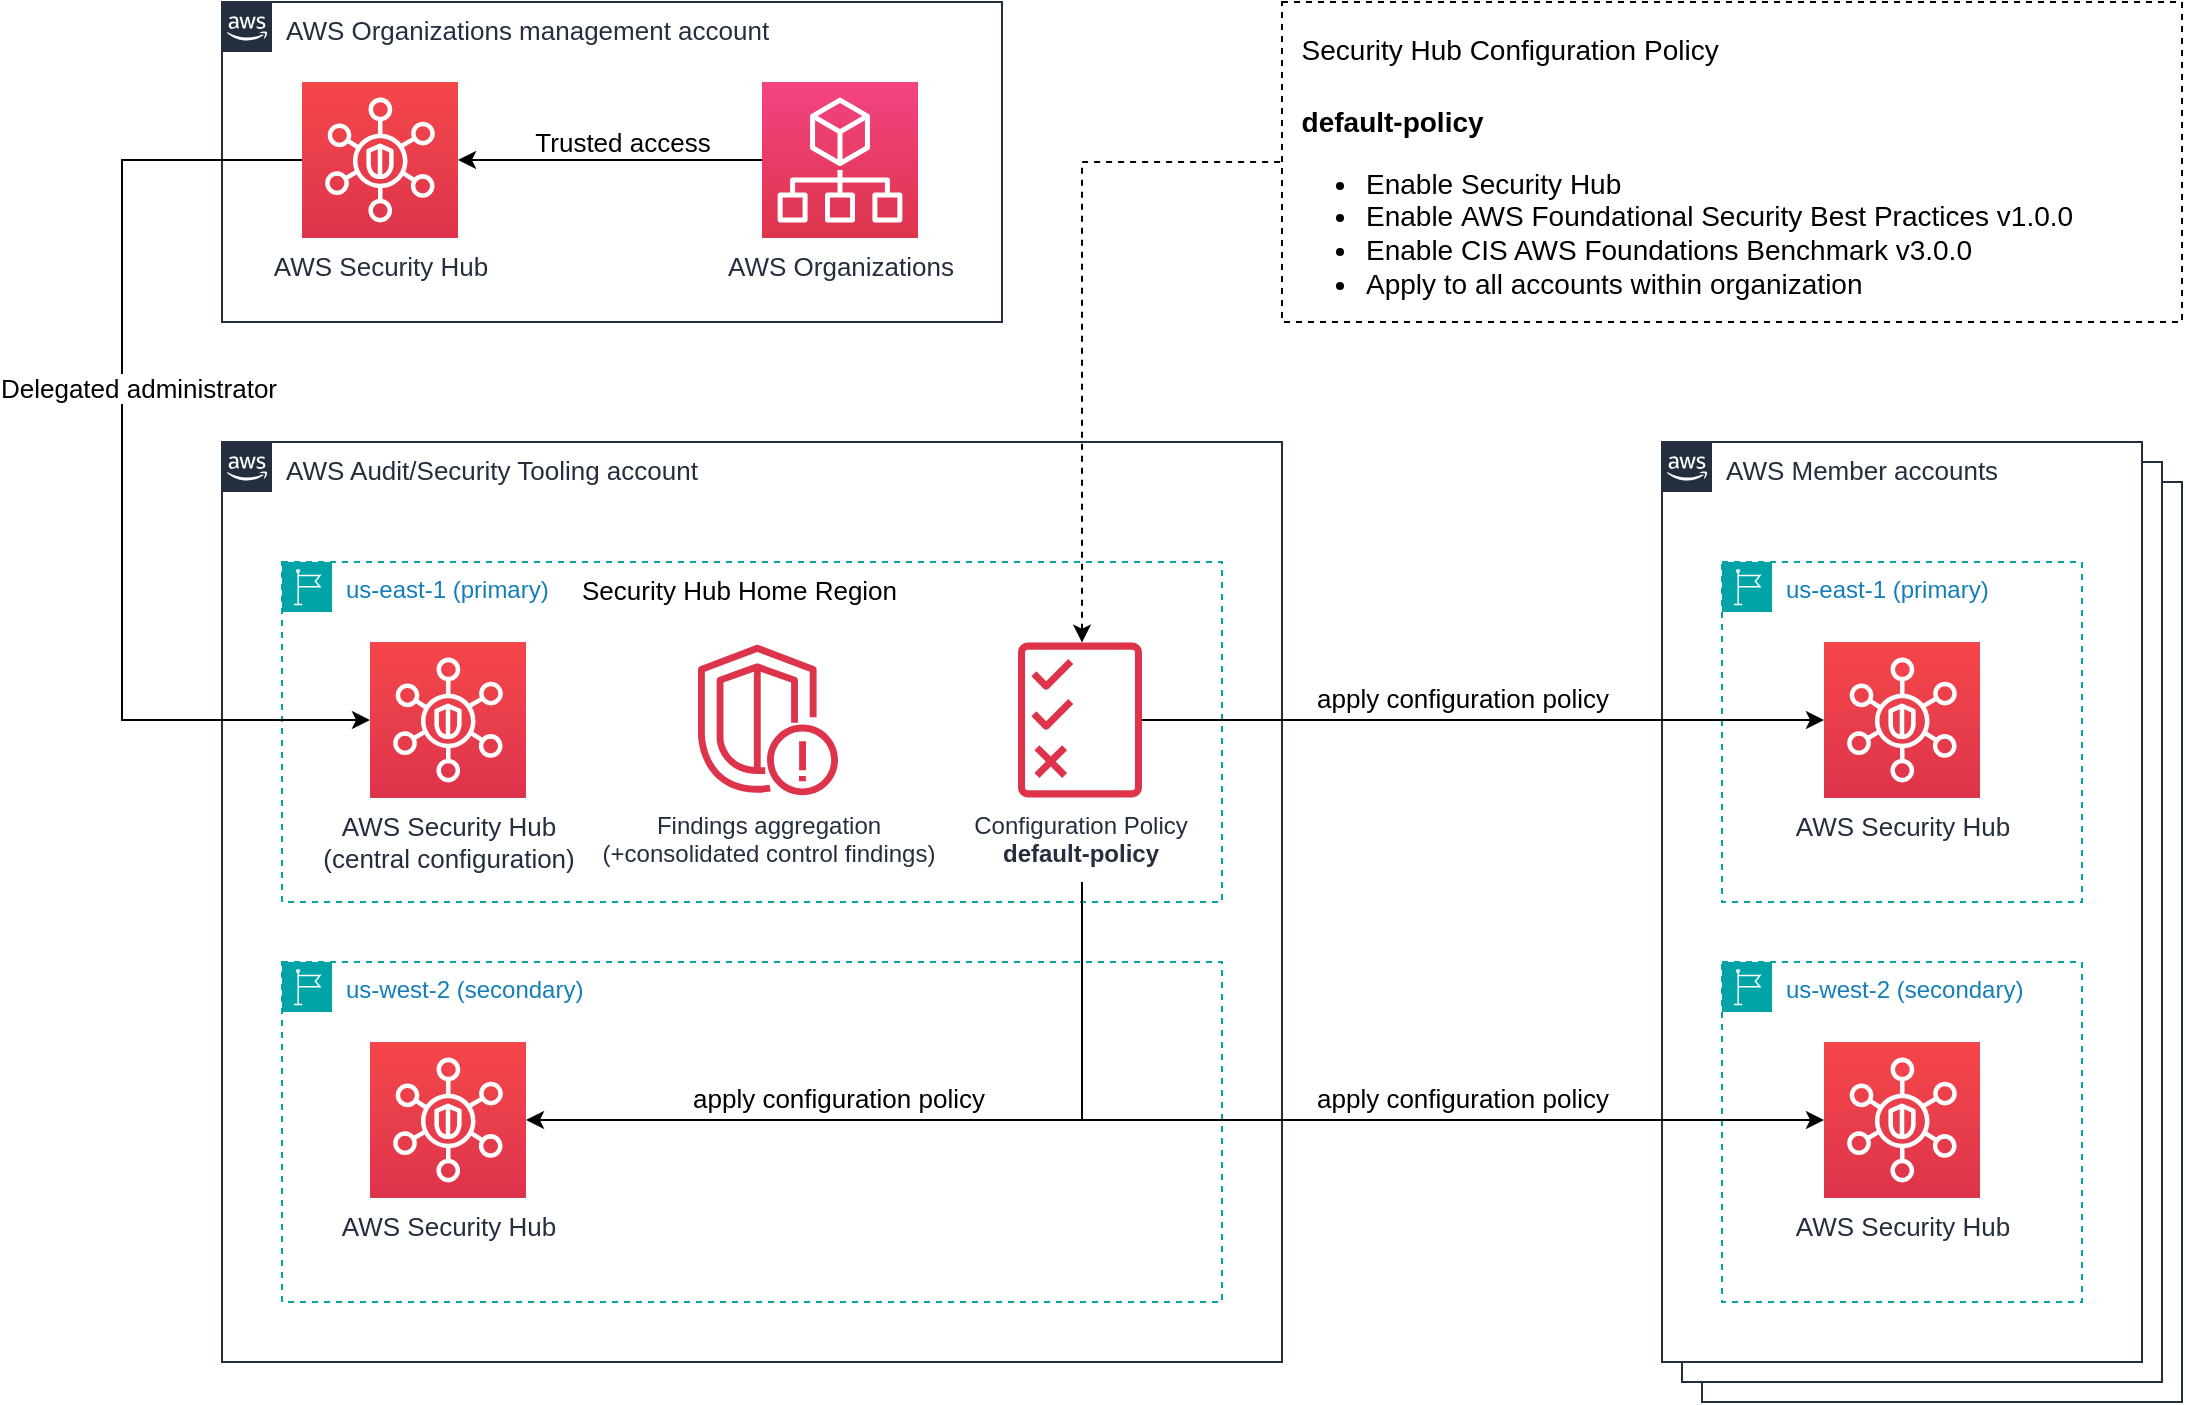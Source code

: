 <mxfile version="24.2.5" type="device" pages="2">
  <diagram id="LlY3X-8SaOBALtwKq8lR" name="sec-hub">
    <mxGraphModel dx="2474" dy="2414" grid="0" gridSize="10" guides="1" tooltips="1" connect="1" arrows="1" fold="1" page="0" pageScale="1" pageWidth="1169" pageHeight="827" math="0" shadow="0">
      <root>
        <mxCell id="0" />
        <mxCell id="1" parent="0" />
        <mxCell id="cTMbmgDhwHy9t4lEz9F--33" value="AWS Member accounts" style="points=[[0,0],[0.25,0],[0.5,0],[0.75,0],[1,0],[1,0.25],[1,0.5],[1,0.75],[1,1],[0.75,1],[0.5,1],[0.25,1],[0,1],[0,0.75],[0,0.5],[0,0.25]];outlineConnect=0;gradientColor=none;html=1;whiteSpace=wrap;fontSize=13;fontStyle=0;container=1;pointerEvents=0;collapsible=0;recursiveResize=0;shape=mxgraph.aws4.group;grIcon=mxgraph.aws4.group_aws_cloud_alt;strokeColor=#232F3E;fillColor=default;verticalAlign=top;align=left;spacingLeft=30;fontColor=#232F3E;dashed=0;" vertex="1" parent="1">
          <mxGeometry x="460" y="-710" width="240" height="460" as="geometry" />
        </mxCell>
        <mxCell id="cTMbmgDhwHy9t4lEz9F--28" value="AWS Member accounts" style="points=[[0,0],[0.25,0],[0.5,0],[0.75,0],[1,0],[1,0.25],[1,0.5],[1,0.75],[1,1],[0.75,1],[0.5,1],[0.25,1],[0,1],[0,0.75],[0,0.5],[0,0.25]];outlineConnect=0;gradientColor=none;html=1;whiteSpace=wrap;fontSize=13;fontStyle=0;container=1;pointerEvents=0;collapsible=0;recursiveResize=0;shape=mxgraph.aws4.group;grIcon=mxgraph.aws4.group_aws_cloud_alt;strokeColor=#232F3E;fillColor=default;verticalAlign=top;align=left;spacingLeft=30;fontColor=#232F3E;dashed=0;" vertex="1" parent="1">
          <mxGeometry x="450" y="-720" width="240" height="460" as="geometry" />
        </mxCell>
        <mxCell id="-WXCtavmyhk7zNRrf2_1-4" value="AWS Audit/Security Tooling&amp;nbsp;account" style="points=[[0,0],[0.25,0],[0.5,0],[0.75,0],[1,0],[1,0.25],[1,0.5],[1,0.75],[1,1],[0.75,1],[0.5,1],[0.25,1],[0,1],[0,0.75],[0,0.5],[0,0.25]];outlineConnect=0;gradientColor=none;html=1;whiteSpace=wrap;fontSize=13;fontStyle=0;container=1;pointerEvents=0;collapsible=0;recursiveResize=0;shape=mxgraph.aws4.group;grIcon=mxgraph.aws4.group_aws_cloud_alt;strokeColor=#232F3E;fillColor=default;verticalAlign=top;align=left;spacingLeft=30;fontColor=#232F3E;dashed=0;" parent="1" vertex="1">
          <mxGeometry x="-280" y="-730" width="530" height="460" as="geometry" />
        </mxCell>
        <mxCell id="cTMbmgDhwHy9t4lEz9F--1" value="us-east-1 (primary)" style="points=[[0,0],[0.25,0],[0.5,0],[0.75,0],[1,0],[1,0.25],[1,0.5],[1,0.75],[1,1],[0.75,1],[0.5,1],[0.25,1],[0,1],[0,0.75],[0,0.5],[0,0.25]];outlineConnect=0;gradientColor=none;html=1;whiteSpace=wrap;fontSize=12;fontStyle=0;container=1;pointerEvents=0;collapsible=0;recursiveResize=0;shape=mxgraph.aws4.group;grIcon=mxgraph.aws4.group_region;strokeColor=#00A4A6;fillColor=none;verticalAlign=top;align=left;spacingLeft=30;fontColor=#147EBA;dashed=1;" vertex="1" parent="-WXCtavmyhk7zNRrf2_1-4">
          <mxGeometry x="30" y="60" width="470" height="170" as="geometry" />
        </mxCell>
        <mxCell id="cTMbmgDhwHy9t4lEz9F--40" value="&lt;span style=&quot;color: rgb(0, 0, 0); font-family: Helvetica; font-size: 13px; font-style: normal; font-variant-ligatures: normal; font-variant-caps: normal; font-weight: 400; letter-spacing: normal; orphans: 2; text-align: center; text-indent: 0px; text-transform: none; widows: 2; word-spacing: 0px; -webkit-text-stroke-width: 0px; white-space: nowrap; background-color: rgb(255, 255, 255); text-decoration-thickness: initial; text-decoration-style: initial; text-decoration-color: initial; display: inline !important; float: none;&quot;&gt;Security Hub Home Region&lt;/span&gt;" style="text;whiteSpace=wrap;html=1;" vertex="1" parent="cTMbmgDhwHy9t4lEz9F--1">
          <mxGeometry x="148" width="170" height="30" as="geometry" />
        </mxCell>
        <mxCell id="cTMbmgDhwHy9t4lEz9F--7" value="us-west-2 (secondary)" style="points=[[0,0],[0.25,0],[0.5,0],[0.75,0],[1,0],[1,0.25],[1,0.5],[1,0.75],[1,1],[0.75,1],[0.5,1],[0.25,1],[0,1],[0,0.75],[0,0.5],[0,0.25]];outlineConnect=0;gradientColor=none;html=1;whiteSpace=wrap;fontSize=12;fontStyle=0;container=1;pointerEvents=0;collapsible=0;recursiveResize=0;shape=mxgraph.aws4.group;grIcon=mxgraph.aws4.group_region;strokeColor=#00A4A6;fillColor=none;verticalAlign=top;align=left;spacingLeft=30;fontColor=#147EBA;dashed=1;" vertex="1" parent="-WXCtavmyhk7zNRrf2_1-4">
          <mxGeometry x="30" y="260" width="470" height="170" as="geometry" />
        </mxCell>
        <mxCell id="V5EmMQPSxyTTP-92rdfv-1" value="AWS Organizations management account" style="points=[[0,0],[0.25,0],[0.5,0],[0.75,0],[1,0],[1,0.25],[1,0.5],[1,0.75],[1,1],[0.75,1],[0.5,1],[0.25,1],[0,1],[0,0.75],[0,0.5],[0,0.25]];outlineConnect=0;gradientColor=none;html=1;whiteSpace=wrap;fontSize=13;fontStyle=0;container=0;pointerEvents=0;collapsible=0;recursiveResize=0;shape=mxgraph.aws4.group;grIcon=mxgraph.aws4.group_aws_cloud_alt;strokeColor=#232F3E;fillColor=default;verticalAlign=top;align=left;spacingLeft=30;fontColor=#232F3E;dashed=0;" parent="1" vertex="1">
          <mxGeometry x="-280" y="-950" width="390" height="160" as="geometry" />
        </mxCell>
        <mxCell id="cTMbmgDhwHy9t4lEz9F--20" value="AWS Member accounts" style="points=[[0,0],[0.25,0],[0.5,0],[0.75,0],[1,0],[1,0.25],[1,0.5],[1,0.75],[1,1],[0.75,1],[0.5,1],[0.25,1],[0,1],[0,0.75],[0,0.5],[0,0.25]];outlineConnect=0;gradientColor=none;html=1;whiteSpace=wrap;fontSize=13;fontStyle=0;container=1;pointerEvents=0;collapsible=0;recursiveResize=0;shape=mxgraph.aws4.group;grIcon=mxgraph.aws4.group_aws_cloud_alt;strokeColor=#232F3E;fillColor=default;verticalAlign=top;align=left;spacingLeft=30;fontColor=#232F3E;dashed=0;" vertex="1" parent="1">
          <mxGeometry x="440" y="-730" width="240" height="460" as="geometry" />
        </mxCell>
        <mxCell id="cTMbmgDhwHy9t4lEz9F--21" value="us-east-1 (primary)" style="points=[[0,0],[0.25,0],[0.5,0],[0.75,0],[1,0],[1,0.25],[1,0.5],[1,0.75],[1,1],[0.75,1],[0.5,1],[0.25,1],[0,1],[0,0.75],[0,0.5],[0,0.25]];outlineConnect=0;gradientColor=none;html=1;whiteSpace=wrap;fontSize=12;fontStyle=0;container=1;pointerEvents=0;collapsible=0;recursiveResize=0;shape=mxgraph.aws4.group;grIcon=mxgraph.aws4.group_region;strokeColor=#00A4A6;fillColor=none;verticalAlign=top;align=left;spacingLeft=30;fontColor=#147EBA;dashed=1;" vertex="1" parent="cTMbmgDhwHy9t4lEz9F--20">
          <mxGeometry x="30" y="60" width="180" height="170" as="geometry" />
        </mxCell>
        <mxCell id="cTMbmgDhwHy9t4lEz9F--22" value="&lt;span style=&quot;border-color: var(--border-color); font-size: 13px;&quot;&gt;AWS Security Hub&lt;/span&gt;" style="outlineConnect=0;fontColor=#232F3E;gradientColor=#F54749;gradientDirection=north;fillColor=#DD344C;strokeColor=#ffffff;dashed=0;verticalLabelPosition=bottom;verticalAlign=top;align=center;html=1;fontSize=12;fontStyle=0;aspect=fixed;shape=mxgraph.aws4.resourceIcon;resIcon=mxgraph.aws4.security_hub;sketch=0;points=[[0,0,0],[0.25,0,0],[0.5,0,0],[0.75,0,0],[1,0,0],[0,1,0],[0.25,1,0],[0.5,1,0],[0.75,1,0],[1,1,0],[0,0.25,0],[0,0.5,0],[0,0.75,0],[1,0.25,0],[1,0.5,0],[1,0.75,0]];" vertex="1" parent="cTMbmgDhwHy9t4lEz9F--21">
          <mxGeometry x="51" y="40" width="78" height="78" as="geometry" />
        </mxCell>
        <mxCell id="cTMbmgDhwHy9t4lEz9F--25" value="us-west-2 (secondary)" style="points=[[0,0],[0.25,0],[0.5,0],[0.75,0],[1,0],[1,0.25],[1,0.5],[1,0.75],[1,1],[0.75,1],[0.5,1],[0.25,1],[0,1],[0,0.75],[0,0.5],[0,0.25]];outlineConnect=0;gradientColor=none;html=1;whiteSpace=wrap;fontSize=12;fontStyle=0;container=1;pointerEvents=0;collapsible=0;recursiveResize=0;shape=mxgraph.aws4.group;grIcon=mxgraph.aws4.group_region;strokeColor=#00A4A6;fillColor=none;verticalAlign=top;align=left;spacingLeft=30;fontColor=#147EBA;dashed=1;" vertex="1" parent="cTMbmgDhwHy9t4lEz9F--20">
          <mxGeometry x="30" y="260" width="180" height="170" as="geometry" />
        </mxCell>
        <mxCell id="cTMbmgDhwHy9t4lEz9F--26" value="&lt;span style=&quot;border-color: var(--border-color); font-size: 13px;&quot;&gt;AWS Security Hub&lt;/span&gt;" style="outlineConnect=0;fontColor=#232F3E;gradientColor=#F54749;gradientDirection=north;fillColor=#DD344C;strokeColor=#ffffff;dashed=0;verticalLabelPosition=bottom;verticalAlign=top;align=center;html=1;fontSize=12;fontStyle=0;aspect=fixed;shape=mxgraph.aws4.resourceIcon;resIcon=mxgraph.aws4.security_hub;sketch=0;points=[[0,0,0],[0.25,0,0],[0.5,0,0],[0.75,0,0],[1,0,0],[0,1,0],[0.25,1,0],[0.5,1,0],[0.75,1,0],[1,1,0],[0,0.25,0],[0,0.5,0],[0,0.75,0],[1,0.25,0],[1,0.5,0],[1,0.75,0]];" vertex="1" parent="cTMbmgDhwHy9t4lEz9F--25">
          <mxGeometry x="51" y="40" width="78" height="78" as="geometry" />
        </mxCell>
        <mxCell id="cTMbmgDhwHy9t4lEz9F--34" style="edgeStyle=orthogonalEdgeStyle;rounded=0;orthogonalLoop=1;jettySize=auto;html=1;" edge="1" parent="1" source="cTMbmgDhwHy9t4lEz9F--5" target="cTMbmgDhwHy9t4lEz9F--22">
          <mxGeometry relative="1" as="geometry" />
        </mxCell>
        <mxCell id="cTMbmgDhwHy9t4lEz9F--36" value="&lt;font style=&quot;font-size: 13px;&quot;&gt;apply configuration policy&lt;/font&gt;" style="edgeLabel;html=1;align=center;verticalAlign=middle;resizable=0;points=[];" vertex="1" connectable="0" parent="cTMbmgDhwHy9t4lEz9F--34">
          <mxGeometry x="-0.314" y="-2" relative="1" as="geometry">
            <mxPoint x="43" y="-13" as="offset" />
          </mxGeometry>
        </mxCell>
        <mxCell id="cTMbmgDhwHy9t4lEz9F--35" style="edgeStyle=orthogonalEdgeStyle;rounded=0;orthogonalLoop=1;jettySize=auto;html=1;entryX=0;entryY=0.5;entryDx=0;entryDy=0;entryPerimeter=0;" edge="1" parent="1" target="cTMbmgDhwHy9t4lEz9F--26">
          <mxGeometry relative="1" as="geometry">
            <mxPoint x="150" y="-510" as="sourcePoint" />
            <Array as="points">
              <mxPoint x="150" y="-510" />
              <mxPoint x="150" y="-391" />
            </Array>
          </mxGeometry>
        </mxCell>
        <mxCell id="cTMbmgDhwHy9t4lEz9F--37" value="&lt;span style=&quot;font-size: 13px;&quot;&gt;apply configuration policy&lt;/span&gt;" style="edgeLabel;html=1;align=center;verticalAlign=middle;resizable=0;points=[];" vertex="1" connectable="0" parent="cTMbmgDhwHy9t4lEz9F--35">
          <mxGeometry x="0.147" relative="1" as="geometry">
            <mxPoint x="28" y="-11" as="offset" />
          </mxGeometry>
        </mxCell>
        <mxCell id="cTMbmgDhwHy9t4lEz9F--2" value="&lt;span style=&quot;border-color: var(--border-color); font-size: 13px;&quot;&gt;AWS Security Hub&lt;/span&gt;&lt;div&gt;&lt;span style=&quot;border-color: var(--border-color); font-size: 13px;&quot;&gt;(central configuration)&lt;/span&gt;&lt;/div&gt;" style="outlineConnect=0;fontColor=#232F3E;gradientColor=#F54749;gradientDirection=north;fillColor=#DD344C;strokeColor=#ffffff;dashed=0;verticalLabelPosition=bottom;verticalAlign=top;align=center;html=1;fontSize=12;fontStyle=0;aspect=fixed;shape=mxgraph.aws4.resourceIcon;resIcon=mxgraph.aws4.security_hub;sketch=0;points=[[0,0,0],[0.25,0,0],[0.5,0,0],[0.75,0,0],[1,0,0],[0,1,0],[0.25,1,0],[0.5,1,0],[0.75,1,0],[1,1,0],[0,0.25,0],[0,0.5,0],[0,0.75,0],[1,0.25,0],[1,0.5,0],[1,0.75,0]];" vertex="1" parent="1">
          <mxGeometry x="-206" y="-630" width="78" height="78" as="geometry" />
        </mxCell>
        <mxCell id="cTMbmgDhwHy9t4lEz9F--4" value="Findings aggregation&lt;div&gt;(+c&lt;span style=&quot;background-color: initial;&quot;&gt;onsolidated control findings&lt;/span&gt;&lt;span style=&quot;background-color: initial;&quot;&gt;)&lt;/span&gt;&lt;/div&gt;" style="sketch=0;outlineConnect=0;fontColor=#232F3E;gradientColor=none;fillColor=#DD344C;strokeColor=none;dashed=0;verticalLabelPosition=bottom;verticalAlign=top;align=center;html=1;fontSize=12;fontStyle=0;aspect=fixed;pointerEvents=1;shape=mxgraph.aws4.finding;" vertex="1" parent="1">
          <mxGeometry x="-42" y="-630" width="70" height="78" as="geometry" />
        </mxCell>
        <mxCell id="cTMbmgDhwHy9t4lEz9F--39" style="edgeStyle=orthogonalEdgeStyle;rounded=0;orthogonalLoop=1;jettySize=auto;html=1;entryX=0;entryY=0.5;entryDx=0;entryDy=0;dashed=1;startArrow=classic;startFill=1;endArrow=none;endFill=0;" edge="1" parent="1" source="cTMbmgDhwHy9t4lEz9F--5" target="cTMbmgDhwHy9t4lEz9F--38">
          <mxGeometry relative="1" as="geometry">
            <Array as="points">
              <mxPoint x="150" y="-870" />
            </Array>
          </mxGeometry>
        </mxCell>
        <mxCell id="cTMbmgDhwHy9t4lEz9F--5" value="Configuration Policy&lt;div&gt;&lt;b&gt;default-policy&lt;/b&gt;&lt;/div&gt;" style="sketch=0;outlineConnect=0;fontColor=#232F3E;gradientColor=none;fillColor=#DD344C;strokeColor=none;dashed=0;verticalLabelPosition=bottom;verticalAlign=top;align=center;html=1;fontSize=12;fontStyle=0;aspect=fixed;pointerEvents=1;shape=mxgraph.aws4.permissions;" vertex="1" parent="1">
          <mxGeometry x="118" y="-630" width="62" height="78" as="geometry" />
        </mxCell>
        <mxCell id="cTMbmgDhwHy9t4lEz9F--8" value="&lt;span style=&quot;border-color: var(--border-color); font-size: 13px;&quot;&gt;AWS Security Hub&lt;/span&gt;" style="outlineConnect=0;fontColor=#232F3E;gradientColor=#F54749;gradientDirection=north;fillColor=#DD344C;strokeColor=#ffffff;dashed=0;verticalLabelPosition=bottom;verticalAlign=top;align=center;html=1;fontSize=12;fontStyle=0;aspect=fixed;shape=mxgraph.aws4.resourceIcon;resIcon=mxgraph.aws4.security_hub;sketch=0;points=[[0,0,0],[0.25,0,0],[0.5,0,0],[0.75,0,0],[1,0,0],[0,1,0],[0.25,1,0],[0.5,1,0],[0.75,1,0],[1,1,0],[0,0.25,0],[0,0.5,0],[0,0.75,0],[1,0.25,0],[1,0.5,0],[1,0.75,0]];" vertex="1" parent="1">
          <mxGeometry x="-206" y="-430" width="78" height="78" as="geometry" />
        </mxCell>
        <mxCell id="-WXCtavmyhk7zNRrf2_1-9" value="&lt;span style=&quot;border-color: var(--border-color); font-size: 13px;&quot;&gt;AWS Security Hub&lt;/span&gt;" style="outlineConnect=0;fontColor=#232F3E;gradientColor=#F54749;gradientDirection=north;fillColor=#DD344C;strokeColor=#ffffff;dashed=0;verticalLabelPosition=bottom;verticalAlign=top;align=center;html=1;fontSize=12;fontStyle=0;aspect=fixed;shape=mxgraph.aws4.resourceIcon;resIcon=mxgraph.aws4.security_hub;sketch=0;points=[[0,0,0],[0.25,0,0],[0.5,0,0],[0.75,0,0],[1,0,0],[0,1,0],[0.25,1,0],[0.5,1,0],[0.75,1,0],[1,1,0],[0,0.25,0],[0,0.5,0],[0,0.75,0],[1,0.25,0],[1,0.5,0],[1,0.75,0]];" parent="1" vertex="1">
          <mxGeometry x="-240" y="-910" width="78" height="78" as="geometry" />
        </mxCell>
        <mxCell id="-WXCtavmyhk7zNRrf2_1-15" style="edgeStyle=orthogonalEdgeStyle;rounded=0;orthogonalLoop=1;jettySize=auto;html=1;fontSize=13;exitX=0;exitY=0.5;exitDx=0;exitDy=0;exitPerimeter=0;entryX=0;entryY=0.5;entryDx=0;entryDy=0;entryPerimeter=0;" parent="1" target="cTMbmgDhwHy9t4lEz9F--2" edge="1" source="-WXCtavmyhk7zNRrf2_1-9">
          <mxGeometry relative="1" as="geometry">
            <mxPoint x="-167" y="-820" as="sourcePoint" />
            <mxPoint x="537" y="-490" as="targetPoint" />
            <Array as="points">
              <mxPoint x="-330" y="-871" />
              <mxPoint x="-330" y="-591" />
            </Array>
          </mxGeometry>
        </mxCell>
        <mxCell id="-WXCtavmyhk7zNRrf2_1-16" value="Delegated administrator" style="edgeLabel;html=1;align=center;verticalAlign=middle;resizable=0;points=[];fontSize=13;" parent="-WXCtavmyhk7zNRrf2_1-15" vertex="1" connectable="0">
          <mxGeometry x="-0.112" y="2" relative="1" as="geometry">
            <mxPoint x="6" y="-16" as="offset" />
          </mxGeometry>
        </mxCell>
        <mxCell id="L0JxmkHIDsh3lyRwWzvE-34" value="&lt;span style=&quot;font-size: 13px;&quot;&gt;AWS Organizations&lt;/span&gt;" style="sketch=0;outlineConnect=0;fontColor=#232F3E;gradientColor=#F34482;gradientDirection=north;fillColor=#DD344C;strokeColor=#ffffff;dashed=0;verticalLabelPosition=bottom;verticalAlign=top;align=center;html=1;fontSize=12;fontStyle=0;aspect=fixed;shape=mxgraph.aws4.resourceIcon;resIcon=mxgraph.aws4.organizations;container=0;movable=1;resizable=1;rotatable=1;deletable=1;editable=1;connectable=1;points=[[0,0,0],[0.25,0,0],[0.5,0,0],[0.75,0,0],[1,0,0],[0,1,0],[0.25,1,0],[0.5,1,0],[0.75,1,0],[1,1,0],[0,0.25,0],[0,0.5,0],[0,0.75,0],[1,0.25,0],[1,0.5,0],[1,0.75,0]];" parent="1" vertex="1">
          <mxGeometry x="-10" y="-910" width="78" height="78" as="geometry" />
        </mxCell>
        <mxCell id="cTMbmgDhwHy9t4lEz9F--11" style="edgeStyle=orthogonalEdgeStyle;rounded=0;orthogonalLoop=1;jettySize=auto;html=1;exitX=0;exitY=0.5;exitDx=0;exitDy=0;exitPerimeter=0;" edge="1" parent="1" source="L0JxmkHIDsh3lyRwWzvE-34" target="-WXCtavmyhk7zNRrf2_1-9">
          <mxGeometry relative="1" as="geometry">
            <mxPoint x="-187" y="-960" as="sourcePoint" />
          </mxGeometry>
        </mxCell>
        <mxCell id="cTMbmgDhwHy9t4lEz9F--12" value="&lt;font style=&quot;font-size: 13px;&quot;&gt;Trusted access&lt;/font&gt;" style="edgeLabel;html=1;align=center;verticalAlign=middle;resizable=0;points=[];" vertex="1" connectable="0" parent="cTMbmgDhwHy9t4lEz9F--11">
          <mxGeometry x="-0.867" y="1" relative="1" as="geometry">
            <mxPoint x="-60" y="-10" as="offset" />
          </mxGeometry>
        </mxCell>
        <mxCell id="cTMbmgDhwHy9t4lEz9F--38" value="&lt;h1 style=&quot;margin-top: 0px;&quot;&gt;&lt;span style=&quot;font-size: 14px; font-weight: normal;&quot;&gt;&amp;nbsp; Security Hub Configuration Policy&lt;/span&gt;&lt;/h1&gt;&lt;div&gt;&lt;span style=&quot;font-size: 14px;&quot;&gt;&lt;b&gt;&amp;nbsp; default-policy&lt;/b&gt;&lt;/span&gt;&lt;/div&gt;&lt;div style=&quot;font-size: 14px;&quot;&gt;&lt;ul&gt;&lt;li&gt;&lt;font style=&quot;font-size: 14px;&quot;&gt;Enable Security Hub&lt;/font&gt;&lt;/li&gt;&lt;li&gt;&lt;font style=&quot;font-size: 14px;&quot;&gt;&lt;span style=&quot;&quot;&gt;Enable&amp;nbsp;&lt;/span&gt;&lt;span style=&quot;background-color: initial;&quot;&gt;AWS Foundational Security Best Practices v1.0.0&lt;/span&gt;&lt;/font&gt;&lt;/li&gt;&lt;li&gt;&lt;font style=&quot;font-size: 14px;&quot;&gt;&lt;span style=&quot;background-color: initial;&quot;&gt;Enable&amp;nbsp;&lt;/span&gt;&lt;span style=&quot;background-color: initial;&quot;&gt;CIS AWS Foundations Benchmark v3.0.0&lt;/span&gt;&lt;/font&gt;&lt;/li&gt;&lt;li&gt;&lt;span style=&quot;background-color: initial;&quot;&gt;&lt;font style=&quot;font-size: 14px;&quot;&gt;Apply to all accounts within organization&lt;/font&gt;&lt;/span&gt;&lt;/li&gt;&lt;/ul&gt;&lt;/div&gt;" style="text;html=1;whiteSpace=wrap;overflow=hidden;rounded=0;strokeColor=default;dashed=1;" vertex="1" parent="1">
          <mxGeometry x="250" y="-950" width="450" height="160" as="geometry" />
        </mxCell>
        <mxCell id="lBCyU6jeEsXtcKgfx4x4-1" style="edgeStyle=orthogonalEdgeStyle;rounded=0;orthogonalLoop=1;jettySize=auto;html=1;entryX=1;entryY=0.5;entryDx=0;entryDy=0;entryPerimeter=0;" edge="1" parent="1" target="cTMbmgDhwHy9t4lEz9F--8">
          <mxGeometry relative="1" as="geometry">
            <mxPoint x="149" y="-391" as="sourcePoint" />
            <mxPoint x="531" y="-381" as="targetPoint" />
            <Array as="points">
              <mxPoint x="160" y="-391" />
            </Array>
          </mxGeometry>
        </mxCell>
        <mxCell id="lBCyU6jeEsXtcKgfx4x4-2" value="&lt;span style=&quot;font-size: 13px;&quot;&gt;apply configuration policy&lt;/span&gt;" style="edgeLabel;html=1;align=center;verticalAlign=middle;resizable=0;points=[];" vertex="1" connectable="0" parent="lBCyU6jeEsXtcKgfx4x4-1">
          <mxGeometry x="0.147" relative="1" as="geometry">
            <mxPoint x="28" y="-11" as="offset" />
          </mxGeometry>
        </mxCell>
      </root>
    </mxGraphModel>
  </diagram>
  <diagram name="guardduty" id="evkEhIteEyRI9SZ5vZ-O">
    <mxGraphModel dx="2474" dy="2414" grid="1" gridSize="10" guides="1" tooltips="1" connect="1" arrows="1" fold="1" page="0" pageScale="1" pageWidth="1169" pageHeight="827" math="0" shadow="0">
      <root>
        <mxCell id="1sOSQa8PycBJQ3TU31BW-0" />
        <mxCell id="1sOSQa8PycBJQ3TU31BW-1" parent="1sOSQa8PycBJQ3TU31BW-0" />
        <mxCell id="1sOSQa8PycBJQ3TU31BW-2" value="AWS Member accounts" style="points=[[0,0],[0.25,0],[0.5,0],[0.75,0],[1,0],[1,0.25],[1,0.5],[1,0.75],[1,1],[0.75,1],[0.5,1],[0.25,1],[0,1],[0,0.75],[0,0.5],[0,0.25]];outlineConnect=0;gradientColor=none;html=1;whiteSpace=wrap;fontSize=13;fontStyle=0;container=1;pointerEvents=0;collapsible=0;recursiveResize=0;shape=mxgraph.aws4.group;grIcon=mxgraph.aws4.group_aws_cloud_alt;strokeColor=#232F3E;fillColor=default;verticalAlign=top;align=left;spacingLeft=30;fontColor=#232F3E;dashed=0;" vertex="1" parent="1sOSQa8PycBJQ3TU31BW-1">
          <mxGeometry x="370" y="-710" width="240" height="460" as="geometry" />
        </mxCell>
        <mxCell id="1sOSQa8PycBJQ3TU31BW-3" value="AWS Member accounts" style="points=[[0,0],[0.25,0],[0.5,0],[0.75,0],[1,0],[1,0.25],[1,0.5],[1,0.75],[1,1],[0.75,1],[0.5,1],[0.25,1],[0,1],[0,0.75],[0,0.5],[0,0.25]];outlineConnect=0;gradientColor=none;html=1;whiteSpace=wrap;fontSize=13;fontStyle=0;container=1;pointerEvents=0;collapsible=0;recursiveResize=0;shape=mxgraph.aws4.group;grIcon=mxgraph.aws4.group_aws_cloud_alt;strokeColor=#232F3E;fillColor=default;verticalAlign=top;align=left;spacingLeft=30;fontColor=#232F3E;dashed=0;" vertex="1" parent="1sOSQa8PycBJQ3TU31BW-1">
          <mxGeometry x="360" y="-720" width="240" height="460" as="geometry" />
        </mxCell>
        <mxCell id="1sOSQa8PycBJQ3TU31BW-4" value="AWS Audit/Security Tooling&amp;nbsp;account" style="points=[[0,0],[0.25,0],[0.5,0],[0.75,0],[1,0],[1,0.25],[1,0.5],[1,0.75],[1,1],[0.75,1],[0.5,1],[0.25,1],[0,1],[0,0.75],[0,0.5],[0,0.25]];outlineConnect=0;gradientColor=none;html=1;whiteSpace=wrap;fontSize=13;fontStyle=0;container=1;pointerEvents=0;collapsible=0;recursiveResize=0;shape=mxgraph.aws4.group;grIcon=mxgraph.aws4.group_aws_cloud_alt;strokeColor=#232F3E;fillColor=default;verticalAlign=top;align=left;spacingLeft=30;fontColor=#232F3E;dashed=0;" vertex="1" parent="1sOSQa8PycBJQ3TU31BW-1">
          <mxGeometry x="-280" y="-730" width="420" height="460" as="geometry" />
        </mxCell>
        <mxCell id="1sOSQa8PycBJQ3TU31BW-5" value="us-east-1 (primary)" style="points=[[0,0],[0.25,0],[0.5,0],[0.75,0],[1,0],[1,0.25],[1,0.5],[1,0.75],[1,1],[0.75,1],[0.5,1],[0.25,1],[0,1],[0,0.75],[0,0.5],[0,0.25]];outlineConnect=0;gradientColor=none;html=1;whiteSpace=wrap;fontSize=12;fontStyle=0;container=1;pointerEvents=0;collapsible=0;recursiveResize=0;shape=mxgraph.aws4.group;grIcon=mxgraph.aws4.group_region;strokeColor=#00A4A6;fillColor=none;verticalAlign=top;align=left;spacingLeft=30;fontColor=#147EBA;dashed=1;" vertex="1" parent="1sOSQa8PycBJQ3TU31BW-4">
          <mxGeometry x="30" y="60" width="360" height="160" as="geometry" />
        </mxCell>
        <mxCell id="eSQQqZXfqRUwh5ozOt7o-1" value="Organization Configutation" style="sketch=0;outlineConnect=0;fontColor=#232F3E;gradientColor=none;fillColor=#DD344C;strokeColor=none;dashed=0;verticalLabelPosition=bottom;verticalAlign=top;align=center;html=1;fontSize=12;fontStyle=0;aspect=fixed;pointerEvents=1;shape=mxgraph.aws4.organizations_organizational_unit;" vertex="1" parent="1sOSQa8PycBJQ3TU31BW-5">
          <mxGeometry x="230" y="50" width="78" height="67" as="geometry" />
        </mxCell>
        <mxCell id="eSQQqZXfqRUwh5ozOt7o-2" value="Organization Configutation" style="sketch=0;outlineConnect=0;fontColor=#232F3E;gradientColor=none;fillColor=#DD344C;strokeColor=none;dashed=0;verticalLabelPosition=bottom;verticalAlign=top;align=center;html=1;fontSize=12;fontStyle=0;aspect=fixed;pointerEvents=1;shape=mxgraph.aws4.organizations_organizational_unit;" vertex="1" parent="1sOSQa8PycBJQ3TU31BW-5">
          <mxGeometry x="230" y="250" width="78" height="67" as="geometry" />
        </mxCell>
        <mxCell id="YZckbiOZdytuFcOkp7KZ-2" style="edgeStyle=orthogonalEdgeStyle;rounded=0;orthogonalLoop=1;jettySize=auto;html=1;dashed=1;startArrow=classic;startFill=1;endArrow=none;endFill=0;jumpStyle=arc;" edge="1" parent="1sOSQa8PycBJQ3TU31BW-5" source="eSQQqZXfqRUwh5ozOt7o-2">
          <mxGeometry relative="1" as="geometry">
            <mxPoint x="278" y="60.5" as="sourcePoint" />
            <mxPoint x="430" y="60" as="targetPoint" />
            <Array as="points">
              <mxPoint x="430" y="260" />
            </Array>
          </mxGeometry>
        </mxCell>
        <mxCell id="1sOSQa8PycBJQ3TU31BW-7" value="us-west-2 (secondary)" style="points=[[0,0],[0.25,0],[0.5,0],[0.75,0],[1,0],[1,0.25],[1,0.5],[1,0.75],[1,1],[0.75,1],[0.5,1],[0.25,1],[0,1],[0,0.75],[0,0.5],[0,0.25]];outlineConnect=0;gradientColor=none;html=1;whiteSpace=wrap;fontSize=12;fontStyle=0;container=1;pointerEvents=0;collapsible=0;recursiveResize=0;shape=mxgraph.aws4.group;grIcon=mxgraph.aws4.group_region;strokeColor=#00A4A6;fillColor=none;verticalAlign=top;align=left;spacingLeft=30;fontColor=#147EBA;dashed=1;" vertex="1" parent="1sOSQa8PycBJQ3TU31BW-4">
          <mxGeometry x="30" y="260" width="360" height="170" as="geometry" />
        </mxCell>
        <mxCell id="1sOSQa8PycBJQ3TU31BW-8" value="AWS Organizations management account" style="points=[[0,0],[0.25,0],[0.5,0],[0.75,0],[1,0],[1,0.25],[1,0.5],[1,0.75],[1,1],[0.75,1],[0.5,1],[0.25,1],[0,1],[0,0.75],[0,0.5],[0,0.25]];outlineConnect=0;gradientColor=none;html=1;whiteSpace=wrap;fontSize=13;fontStyle=0;container=0;pointerEvents=0;collapsible=0;recursiveResize=0;shape=mxgraph.aws4.group;grIcon=mxgraph.aws4.group_aws_cloud_alt;strokeColor=#232F3E;fillColor=default;verticalAlign=top;align=left;spacingLeft=30;fontColor=#232F3E;dashed=0;" vertex="1" parent="1sOSQa8PycBJQ3TU31BW-1">
          <mxGeometry x="-280" y="-950" width="390" height="160" as="geometry" />
        </mxCell>
        <mxCell id="1sOSQa8PycBJQ3TU31BW-9" value="AWS Member accounts" style="points=[[0,0],[0.25,0],[0.5,0],[0.75,0],[1,0],[1,0.25],[1,0.5],[1,0.75],[1,1],[0.75,1],[0.5,1],[0.25,1],[0,1],[0,0.75],[0,0.5],[0,0.25]];outlineConnect=0;gradientColor=none;html=1;whiteSpace=wrap;fontSize=13;fontStyle=0;container=1;pointerEvents=0;collapsible=0;recursiveResize=0;shape=mxgraph.aws4.group;grIcon=mxgraph.aws4.group_aws_cloud_alt;strokeColor=#232F3E;fillColor=default;verticalAlign=top;align=left;spacingLeft=30;fontColor=#232F3E;dashed=0;" vertex="1" parent="1sOSQa8PycBJQ3TU31BW-1">
          <mxGeometry x="350" y="-730" width="240" height="460" as="geometry" />
        </mxCell>
        <mxCell id="1sOSQa8PycBJQ3TU31BW-10" value="us-east-1 (primary)" style="points=[[0,0],[0.25,0],[0.5,0],[0.75,0],[1,0],[1,0.25],[1,0.5],[1,0.75],[1,1],[0.75,1],[0.5,1],[0.25,1],[0,1],[0,0.75],[0,0.5],[0,0.25]];outlineConnect=0;gradientColor=none;html=1;whiteSpace=wrap;fontSize=12;fontStyle=0;container=1;pointerEvents=0;collapsible=0;recursiveResize=0;shape=mxgraph.aws4.group;grIcon=mxgraph.aws4.group_region;strokeColor=#00A4A6;fillColor=none;verticalAlign=top;align=left;spacingLeft=30;fontColor=#147EBA;dashed=1;" vertex="1" parent="1sOSQa8PycBJQ3TU31BW-9">
          <mxGeometry x="30" y="60" width="180" height="170" as="geometry" />
        </mxCell>
        <mxCell id="1sOSQa8PycBJQ3TU31BW-11" value="&lt;span style=&quot;font-size: 13px;&quot;&gt;Amazon GuardDuty&lt;/span&gt;" style="outlineConnect=0;fontColor=#232F3E;gradientColor=#F54749;gradientDirection=north;fillColor=#DD344C;strokeColor=#ffffff;dashed=0;verticalLabelPosition=bottom;verticalAlign=top;align=center;html=1;fontSize=12;fontStyle=0;aspect=fixed;shape=mxgraph.aws4.resourceIcon;resIcon=mxgraph.aws4.guardduty;sketch=0;points=[[0,0,0],[0.25,0,0],[0.5,0,0],[0.75,0,0],[1,0,0],[0,1,0],[0.25,1,0],[0.5,1,0],[0.75,1,0],[1,1,0],[0,0.25,0],[0,0.5,0],[0,0.75,0],[1,0.25,0],[1,0.5,0],[1,0.75,0]];" vertex="1" parent="1sOSQa8PycBJQ3TU31BW-10">
          <mxGeometry x="51" y="44" width="78" height="78" as="geometry" />
        </mxCell>
        <mxCell id="1sOSQa8PycBJQ3TU31BW-12" value="us-west-2 (secondary)" style="points=[[0,0],[0.25,0],[0.5,0],[0.75,0],[1,0],[1,0.25],[1,0.5],[1,0.75],[1,1],[0.75,1],[0.5,1],[0.25,1],[0,1],[0,0.75],[0,0.5],[0,0.25]];outlineConnect=0;gradientColor=none;html=1;whiteSpace=wrap;fontSize=12;fontStyle=0;container=1;pointerEvents=0;collapsible=0;recursiveResize=0;shape=mxgraph.aws4.group;grIcon=mxgraph.aws4.group_region;strokeColor=#00A4A6;fillColor=none;verticalAlign=top;align=left;spacingLeft=30;fontColor=#147EBA;dashed=1;" vertex="1" parent="1sOSQa8PycBJQ3TU31BW-9">
          <mxGeometry x="30" y="260" width="180" height="170" as="geometry" />
        </mxCell>
        <mxCell id="1sOSQa8PycBJQ3TU31BW-13" value="&lt;span style=&quot;font-size: 13px;&quot;&gt;Amazon GuardDuty&lt;/span&gt;" style="outlineConnect=0;fontColor=#232F3E;gradientColor=#F54749;gradientDirection=north;fillColor=#DD344C;strokeColor=#ffffff;dashed=0;verticalLabelPosition=bottom;verticalAlign=top;align=center;html=1;fontSize=12;fontStyle=0;aspect=fixed;shape=mxgraph.aws4.resourceIcon;resIcon=mxgraph.aws4.guardduty;sketch=0;points=[[0,0,0],[0.25,0,0],[0.5,0,0],[0.75,0,0],[1,0,0],[0,1,0],[0.25,1,0],[0.5,1,0],[0.75,1,0],[1,1,0],[0,0.25,0],[0,0.5,0],[0,0.75,0],[1,0.25,0],[1,0.5,0],[1,0.75,0]];" vertex="1" parent="1sOSQa8PycBJQ3TU31BW-12">
          <mxGeometry x="51" y="44" width="78" height="78" as="geometry" />
        </mxCell>
        <mxCell id="1sOSQa8PycBJQ3TU31BW-14" style="edgeStyle=orthogonalEdgeStyle;rounded=0;orthogonalLoop=1;jettySize=auto;html=1;" edge="1" parent="1sOSQa8PycBJQ3TU31BW-1" source="eSQQqZXfqRUwh5ozOt7o-1" target="1sOSQa8PycBJQ3TU31BW-11">
          <mxGeometry relative="1" as="geometry">
            <mxPoint x="196" y="-590.9" as="sourcePoint" />
          </mxGeometry>
        </mxCell>
        <mxCell id="1sOSQa8PycBJQ3TU31BW-15" value="&lt;font style=&quot;font-size: 13px;&quot;&gt;enable GuardDuty +&lt;/font&gt;&lt;div&gt;&lt;span style=&quot;font-size: 13px;&quot;&gt;apply configuration&lt;/span&gt;&lt;/div&gt;" style="edgeLabel;html=1;align=center;verticalAlign=middle;resizable=0;points=[];" vertex="1" connectable="0" parent="1sOSQa8PycBJQ3TU31BW-14">
          <mxGeometry x="-0.314" y="-2" relative="1" as="geometry">
            <mxPoint x="74" y="-26" as="offset" />
          </mxGeometry>
        </mxCell>
        <mxCell id="1sOSQa8PycBJQ3TU31BW-16" style="edgeStyle=orthogonalEdgeStyle;rounded=0;orthogonalLoop=1;jettySize=auto;html=1;entryX=0;entryY=0.5;entryDx=0;entryDy=0;entryPerimeter=0;" edge="1" parent="1sOSQa8PycBJQ3TU31BW-1" target="1sOSQa8PycBJQ3TU31BW-13" source="eSQQqZXfqRUwh5ozOt7o-2">
          <mxGeometry relative="1" as="geometry">
            <mxPoint x="150" y="-510" as="sourcePoint" />
            <Array as="points" />
          </mxGeometry>
        </mxCell>
        <mxCell id="1sOSQa8PycBJQ3TU31BW-17" value="&lt;font style=&quot;font-size: 13px;&quot;&gt;enable GuardDuty +&lt;/font&gt;&lt;div&gt;&lt;span style=&quot;font-size: 13px;&quot;&gt;apply configuration&lt;/span&gt;&lt;/div&gt;" style="edgeLabel;html=1;align=center;verticalAlign=middle;resizable=0;points=[];" vertex="1" connectable="0" parent="1sOSQa8PycBJQ3TU31BW-16">
          <mxGeometry x="0.147" relative="1" as="geometry">
            <mxPoint x="-2" y="-24" as="offset" />
          </mxGeometry>
        </mxCell>
        <mxCell id="1sOSQa8PycBJQ3TU31BW-18" value="&lt;span style=&quot;font-size: 13px;&quot;&gt;Amazon GuardDuty&lt;/span&gt;" style="outlineConnect=0;fontColor=#232F3E;gradientColor=#F54749;gradientDirection=north;fillColor=#DD344C;strokeColor=#ffffff;dashed=0;verticalLabelPosition=bottom;verticalAlign=top;align=center;html=1;fontSize=12;fontStyle=0;aspect=fixed;shape=mxgraph.aws4.resourceIcon;resIcon=mxgraph.aws4.guardduty;sketch=0;points=[[0,0,0],[0.25,0,0],[0.5,0,0],[0.75,0,0],[1,0,0],[0,1,0],[0.25,1,0],[0.5,1,0],[0.75,1,0],[1,1,0],[0,0.25,0],[0,0.5,0],[0,0.75,0],[1,0.25,0],[1,0.5,0],[1,0.75,0]];" vertex="1" parent="1sOSQa8PycBJQ3TU31BW-1">
          <mxGeometry x="-206" y="-630" width="78" height="78" as="geometry" />
        </mxCell>
        <mxCell id="1sOSQa8PycBJQ3TU31BW-22" value="&lt;span style=&quot;font-size: 13px;&quot;&gt;Amazon GuardDuty&lt;/span&gt;" style="outlineConnect=0;fontColor=#232F3E;gradientColor=#F54749;gradientDirection=north;fillColor=#DD344C;strokeColor=#ffffff;dashed=0;verticalLabelPosition=bottom;verticalAlign=top;align=center;html=1;fontSize=12;fontStyle=0;aspect=fixed;shape=mxgraph.aws4.resourceIcon;resIcon=mxgraph.aws4.guardduty;sketch=0;points=[[0,0,0],[0.25,0,0],[0.5,0,0],[0.75,0,0],[1,0,0],[0,1,0],[0.25,1,0],[0.5,1,0],[0.75,1,0],[1,1,0],[0,0.25,0],[0,0.5,0],[0,0.75,0],[1,0.25,0],[1,0.5,0],[1,0.75,0]];" vertex="1" parent="1sOSQa8PycBJQ3TU31BW-1">
          <mxGeometry x="-206" y="-430" width="78" height="78" as="geometry" />
        </mxCell>
        <mxCell id="1sOSQa8PycBJQ3TU31BW-23" value="&lt;span style=&quot;border-color: var(--border-color); font-size: 13px;&quot;&gt;Amazon GuardDuty&lt;/span&gt;" style="outlineConnect=0;fontColor=#232F3E;gradientColor=#F54749;gradientDirection=north;fillColor=#DD344C;strokeColor=#ffffff;dashed=0;verticalLabelPosition=bottom;verticalAlign=top;align=center;html=1;fontSize=12;fontStyle=0;aspect=fixed;shape=mxgraph.aws4.resourceIcon;resIcon=mxgraph.aws4.guardduty;sketch=0;points=[[0,0,0],[0.25,0,0],[0.5,0,0],[0.75,0,0],[1,0,0],[0,1,0],[0.25,1,0],[0.5,1,0],[0.75,1,0],[1,1,0],[0,0.25,0],[0,0.5,0],[0,0.75,0],[1,0.25,0],[1,0.5,0],[1,0.75,0]];" vertex="1" parent="1sOSQa8PycBJQ3TU31BW-1">
          <mxGeometry x="-240" y="-910" width="78" height="78" as="geometry" />
        </mxCell>
        <mxCell id="1sOSQa8PycBJQ3TU31BW-24" style="edgeStyle=orthogonalEdgeStyle;rounded=0;orthogonalLoop=1;jettySize=auto;html=1;fontSize=13;exitX=0;exitY=0.5;exitDx=0;exitDy=0;exitPerimeter=0;entryX=0;entryY=0.5;entryDx=0;entryDy=0;entryPerimeter=0;" edge="1" parent="1sOSQa8PycBJQ3TU31BW-1" source="1sOSQa8PycBJQ3TU31BW-23" target="1sOSQa8PycBJQ3TU31BW-18">
          <mxGeometry relative="1" as="geometry">
            <mxPoint x="-167" y="-820" as="sourcePoint" />
            <mxPoint x="537" y="-490" as="targetPoint" />
            <Array as="points">
              <mxPoint x="-330" y="-871" />
              <mxPoint x="-330" y="-591" />
            </Array>
          </mxGeometry>
        </mxCell>
        <mxCell id="1sOSQa8PycBJQ3TU31BW-25" value="Delegated administrator" style="edgeLabel;html=1;align=center;verticalAlign=middle;resizable=0;points=[];fontSize=13;" vertex="1" connectable="0" parent="1sOSQa8PycBJQ3TU31BW-24">
          <mxGeometry x="-0.112" y="2" relative="1" as="geometry">
            <mxPoint x="6" y="-16" as="offset" />
          </mxGeometry>
        </mxCell>
        <mxCell id="1sOSQa8PycBJQ3TU31BW-26" value="&lt;span style=&quot;font-size: 13px;&quot;&gt;AWS Organizations&lt;/span&gt;" style="sketch=0;outlineConnect=0;fontColor=#232F3E;gradientColor=#F34482;gradientDirection=north;fillColor=#DD344C;strokeColor=#ffffff;dashed=0;verticalLabelPosition=bottom;verticalAlign=top;align=center;html=1;fontSize=12;fontStyle=0;aspect=fixed;shape=mxgraph.aws4.resourceIcon;resIcon=mxgraph.aws4.organizations;container=0;movable=1;resizable=1;rotatable=1;deletable=1;editable=1;connectable=1;points=[[0,0,0],[0.25,0,0],[0.5,0,0],[0.75,0,0],[1,0,0],[0,1,0],[0.25,1,0],[0.5,1,0],[0.75,1,0],[1,1,0],[0,0.25,0],[0,0.5,0],[0,0.75,0],[1,0.25,0],[1,0.5,0],[1,0.75,0]];" vertex="1" parent="1sOSQa8PycBJQ3TU31BW-1">
          <mxGeometry x="-20" y="-910" width="78" height="78" as="geometry" />
        </mxCell>
        <mxCell id="1sOSQa8PycBJQ3TU31BW-27" style="edgeStyle=orthogonalEdgeStyle;rounded=0;orthogonalLoop=1;jettySize=auto;html=1;exitX=0;exitY=0.5;exitDx=0;exitDy=0;exitPerimeter=0;" edge="1" parent="1sOSQa8PycBJQ3TU31BW-1" source="1sOSQa8PycBJQ3TU31BW-26" target="1sOSQa8PycBJQ3TU31BW-23">
          <mxGeometry relative="1" as="geometry">
            <mxPoint x="-187" y="-960" as="sourcePoint" />
          </mxGeometry>
        </mxCell>
        <mxCell id="1sOSQa8PycBJQ3TU31BW-28" value="&lt;font style=&quot;font-size: 13px;&quot;&gt;Trusted access&lt;/font&gt;" style="edgeLabel;html=1;align=center;verticalAlign=middle;resizable=0;points=[];" vertex="1" connectable="0" parent="1sOSQa8PycBJQ3TU31BW-27">
          <mxGeometry x="-0.867" y="1" relative="1" as="geometry">
            <mxPoint x="-60" y="-10" as="offset" />
          </mxGeometry>
        </mxCell>
        <mxCell id="1sOSQa8PycBJQ3TU31BW-29" value="&lt;h1 style=&quot;margin-top: 0px;&quot;&gt;&lt;span style=&quot;font-size: 14px; font-weight: normal;&quot;&gt;&amp;nbsp; &amp;nbsp; Amazon GuardDuty Organization Configuration&lt;/span&gt;&lt;/h1&gt;&lt;h1 style=&quot;margin-top: 0px;&quot;&gt;&lt;div style=&quot;font-weight: 400; font-size: 14px;&quot;&gt;&lt;ul&gt;&lt;li&gt;Auto-enable for all accounts&lt;/li&gt;&lt;li&gt;Enable GuardDuty foundational data sources&lt;/li&gt;&lt;li&gt;Disable all other additional features&lt;/li&gt;&lt;/ul&gt;&lt;/div&gt;&lt;/h1&gt;" style="text;html=1;whiteSpace=wrap;overflow=hidden;rounded=0;strokeColor=default;dashed=1;" vertex="1" parent="1sOSQa8PycBJQ3TU31BW-1">
          <mxGeometry x="230" y="-930" width="360" height="120" as="geometry" />
        </mxCell>
        <mxCell id="YZckbiOZdytuFcOkp7KZ-0" style="edgeStyle=orthogonalEdgeStyle;rounded=0;orthogonalLoop=1;jettySize=auto;html=1;fontSize=13;entryX=0;entryY=0.5;entryDx=0;entryDy=0;entryPerimeter=0;" edge="1" parent="1sOSQa8PycBJQ3TU31BW-1" target="1sOSQa8PycBJQ3TU31BW-22">
          <mxGeometry relative="1" as="geometry">
            <mxPoint x="-330" y="-590" as="sourcePoint" />
            <mxPoint x="-196" y="-581" as="targetPoint" />
            <Array as="points">
              <mxPoint x="-330" y="-391" />
            </Array>
          </mxGeometry>
        </mxCell>
        <mxCell id="1sOSQa8PycBJQ3TU31BW-20" style="edgeStyle=orthogonalEdgeStyle;rounded=0;orthogonalLoop=1;jettySize=auto;html=1;entryX=0;entryY=0.5;entryDx=0;entryDy=0;dashed=1;startArrow=classic;startFill=1;endArrow=none;endFill=0;" edge="1" parent="1sOSQa8PycBJQ3TU31BW-1" source="eSQQqZXfqRUwh5ozOt7o-1" target="1sOSQa8PycBJQ3TU31BW-29">
          <mxGeometry relative="1" as="geometry">
            <mxPoint x="150" y="-624.437" as="sourcePoint" />
            <Array as="points">
              <mxPoint x="180" y="-610" />
              <mxPoint x="180" y="-870" />
            </Array>
          </mxGeometry>
        </mxCell>
      </root>
    </mxGraphModel>
  </diagram>
</mxfile>
